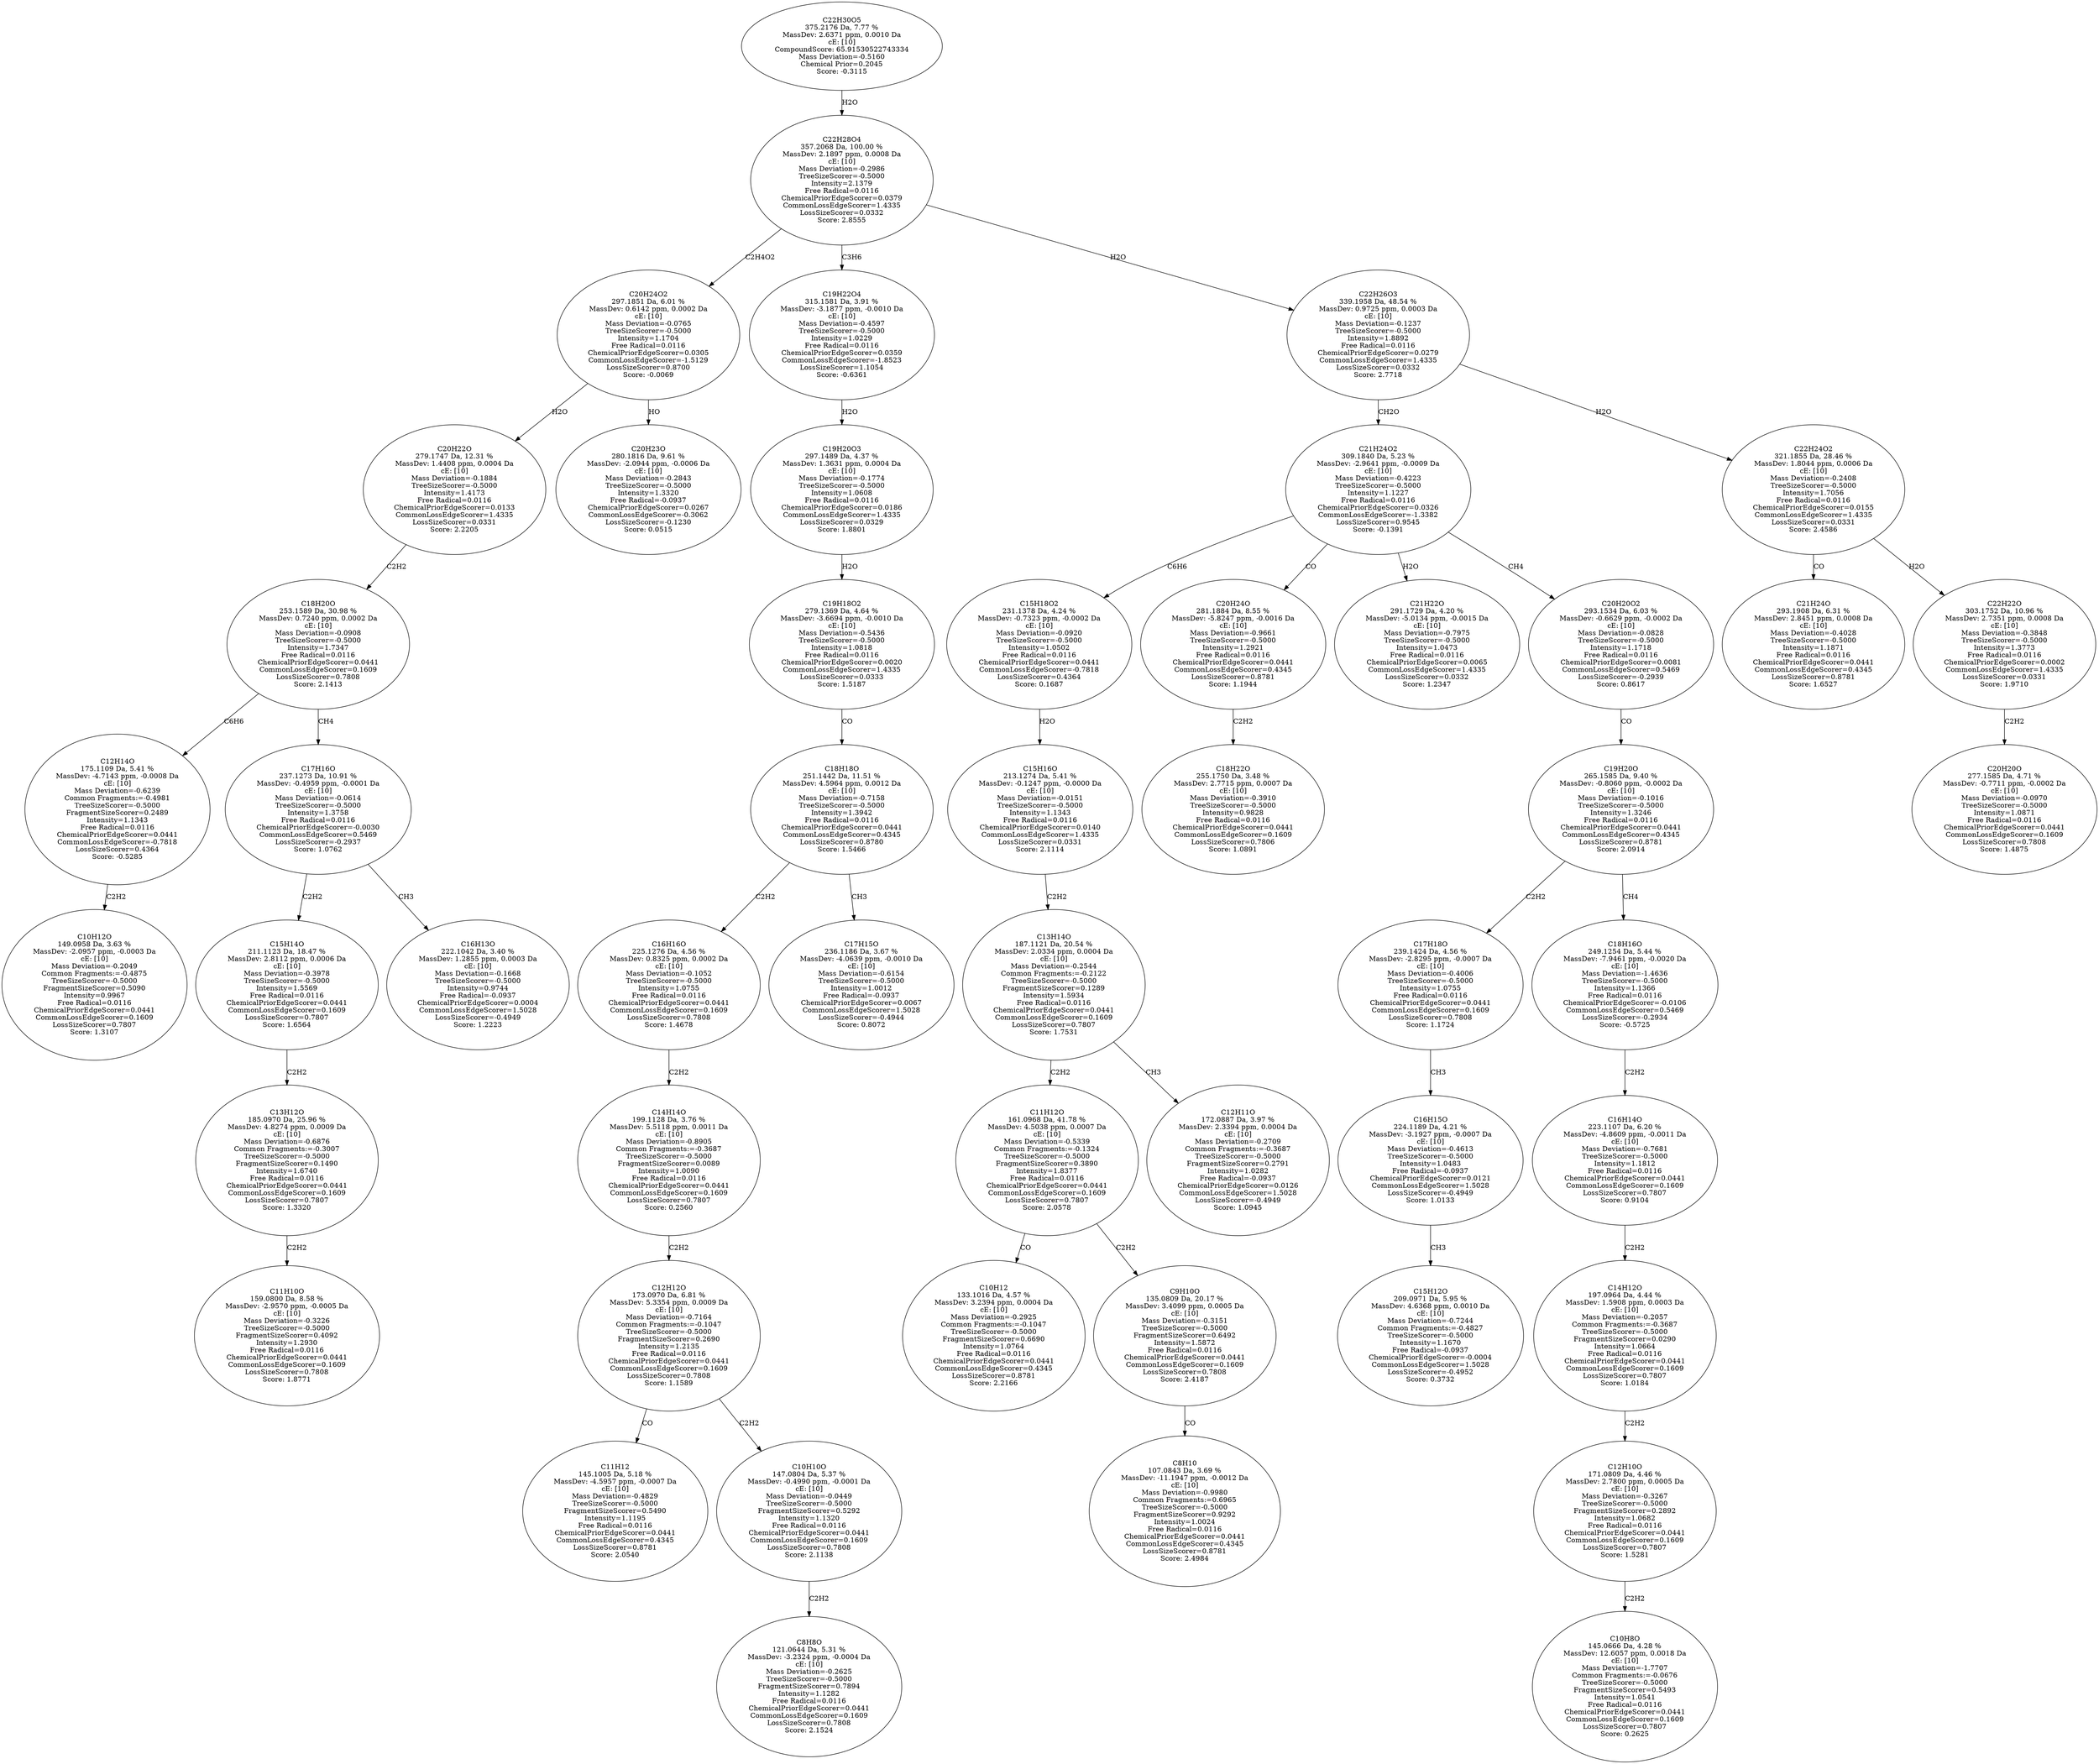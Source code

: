 strict digraph {
v1 [label="C10H12O\n149.0958 Da, 3.63 %\nMassDev: -2.0957 ppm, -0.0003 Da\ncE: [10]\nMass Deviation=-0.2049\nCommon Fragments:=-0.4875\nTreeSizeScorer=-0.5000\nFragmentSizeScorer=0.5090\nIntensity=0.9967\nFree Radical=0.0116\nChemicalPriorEdgeScorer=0.0441\nCommonLossEdgeScorer=0.1609\nLossSizeScorer=0.7807\nScore: 1.3107"];
v2 [label="C12H14O\n175.1109 Da, 5.41 %\nMassDev: -4.7143 ppm, -0.0008 Da\ncE: [10]\nMass Deviation=-0.6239\nCommon Fragments:=-0.4981\nTreeSizeScorer=-0.5000\nFragmentSizeScorer=0.2489\nIntensity=1.1343\nFree Radical=0.0116\nChemicalPriorEdgeScorer=0.0441\nCommonLossEdgeScorer=-0.7818\nLossSizeScorer=0.4364\nScore: -0.5285"];
v3 [label="C11H10O\n159.0800 Da, 8.58 %\nMassDev: -2.9570 ppm, -0.0005 Da\ncE: [10]\nMass Deviation=-0.3226\nTreeSizeScorer=-0.5000\nFragmentSizeScorer=0.4092\nIntensity=1.2930\nFree Radical=0.0116\nChemicalPriorEdgeScorer=0.0441\nCommonLossEdgeScorer=0.1609\nLossSizeScorer=0.7808\nScore: 1.8771"];
v4 [label="C13H12O\n185.0970 Da, 25.96 %\nMassDev: 4.8274 ppm, 0.0009 Da\ncE: [10]\nMass Deviation=-0.6876\nCommon Fragments:=-0.3007\nTreeSizeScorer=-0.5000\nFragmentSizeScorer=0.1490\nIntensity=1.6740\nFree Radical=0.0116\nChemicalPriorEdgeScorer=0.0441\nCommonLossEdgeScorer=0.1609\nLossSizeScorer=0.7807\nScore: 1.3320"];
v5 [label="C15H14O\n211.1123 Da, 18.47 %\nMassDev: 2.8112 ppm, 0.0006 Da\ncE: [10]\nMass Deviation=-0.3978\nTreeSizeScorer=-0.5000\nIntensity=1.5569\nFree Radical=0.0116\nChemicalPriorEdgeScorer=0.0441\nCommonLossEdgeScorer=0.1609\nLossSizeScorer=0.7807\nScore: 1.6564"];
v6 [label="C16H13O\n222.1042 Da, 3.40 %\nMassDev: 1.2855 ppm, 0.0003 Da\ncE: [10]\nMass Deviation=-0.1668\nTreeSizeScorer=-0.5000\nIntensity=0.9744\nFree Radical=-0.0937\nChemicalPriorEdgeScorer=0.0004\nCommonLossEdgeScorer=1.5028\nLossSizeScorer=-0.4949\nScore: 1.2223"];
v7 [label="C17H16O\n237.1273 Da, 10.91 %\nMassDev: -0.4959 ppm, -0.0001 Da\ncE: [10]\nMass Deviation=-0.0614\nTreeSizeScorer=-0.5000\nIntensity=1.3758\nFree Radical=0.0116\nChemicalPriorEdgeScorer=-0.0030\nCommonLossEdgeScorer=0.5469\nLossSizeScorer=-0.2937\nScore: 1.0762"];
v8 [label="C18H20O\n253.1589 Da, 30.98 %\nMassDev: 0.7240 ppm, 0.0002 Da\ncE: [10]\nMass Deviation=-0.0908\nTreeSizeScorer=-0.5000\nIntensity=1.7347\nFree Radical=0.0116\nChemicalPriorEdgeScorer=0.0441\nCommonLossEdgeScorer=0.1609\nLossSizeScorer=0.7808\nScore: 2.1413"];
v9 [label="C20H22O\n279.1747 Da, 12.31 %\nMassDev: 1.4408 ppm, 0.0004 Da\ncE: [10]\nMass Deviation=-0.1884\nTreeSizeScorer=-0.5000\nIntensity=1.4173\nFree Radical=0.0116\nChemicalPriorEdgeScorer=0.0133\nCommonLossEdgeScorer=1.4335\nLossSizeScorer=0.0331\nScore: 2.2205"];
v10 [label="C20H23O\n280.1816 Da, 9.61 %\nMassDev: -2.0944 ppm, -0.0006 Da\ncE: [10]\nMass Deviation=-0.2843\nTreeSizeScorer=-0.5000\nIntensity=1.3320\nFree Radical=-0.0937\nChemicalPriorEdgeScorer=0.0267\nCommonLossEdgeScorer=-0.3062\nLossSizeScorer=-0.1230\nScore: 0.0515"];
v11 [label="C20H24O2\n297.1851 Da, 6.01 %\nMassDev: 0.6142 ppm, 0.0002 Da\ncE: [10]\nMass Deviation=-0.0765\nTreeSizeScorer=-0.5000\nIntensity=1.1704\nFree Radical=0.0116\nChemicalPriorEdgeScorer=0.0305\nCommonLossEdgeScorer=-1.5129\nLossSizeScorer=0.8700\nScore: -0.0069"];
v12 [label="C11H12\n145.1005 Da, 5.18 %\nMassDev: -4.5957 ppm, -0.0007 Da\ncE: [10]\nMass Deviation=-0.4829\nTreeSizeScorer=-0.5000\nFragmentSizeScorer=0.5490\nIntensity=1.1195\nFree Radical=0.0116\nChemicalPriorEdgeScorer=0.0441\nCommonLossEdgeScorer=0.4345\nLossSizeScorer=0.8781\nScore: 2.0540"];
v13 [label="C8H8O\n121.0644 Da, 5.31 %\nMassDev: -3.2324 ppm, -0.0004 Da\ncE: [10]\nMass Deviation=-0.2625\nTreeSizeScorer=-0.5000\nFragmentSizeScorer=0.7894\nIntensity=1.1282\nFree Radical=0.0116\nChemicalPriorEdgeScorer=0.0441\nCommonLossEdgeScorer=0.1609\nLossSizeScorer=0.7808\nScore: 2.1524"];
v14 [label="C10H10O\n147.0804 Da, 5.37 %\nMassDev: -0.4990 ppm, -0.0001 Da\ncE: [10]\nMass Deviation=-0.0449\nTreeSizeScorer=-0.5000\nFragmentSizeScorer=0.5292\nIntensity=1.1320\nFree Radical=0.0116\nChemicalPriorEdgeScorer=0.0441\nCommonLossEdgeScorer=0.1609\nLossSizeScorer=0.7808\nScore: 2.1138"];
v15 [label="C12H12O\n173.0970 Da, 6.81 %\nMassDev: 5.3354 ppm, 0.0009 Da\ncE: [10]\nMass Deviation=-0.7164\nCommon Fragments:=-0.1047\nTreeSizeScorer=-0.5000\nFragmentSizeScorer=0.2690\nIntensity=1.2135\nFree Radical=0.0116\nChemicalPriorEdgeScorer=0.0441\nCommonLossEdgeScorer=0.1609\nLossSizeScorer=0.7808\nScore: 1.1589"];
v16 [label="C14H14O\n199.1128 Da, 3.76 %\nMassDev: 5.5118 ppm, 0.0011 Da\ncE: [10]\nMass Deviation=-0.8905\nCommon Fragments:=-0.3687\nTreeSizeScorer=-0.5000\nFragmentSizeScorer=0.0089\nIntensity=1.0090\nFree Radical=0.0116\nChemicalPriorEdgeScorer=0.0441\nCommonLossEdgeScorer=0.1609\nLossSizeScorer=0.7807\nScore: 0.2560"];
v17 [label="C16H16O\n225.1276 Da, 4.56 %\nMassDev: 0.8325 ppm, 0.0002 Da\ncE: [10]\nMass Deviation=-0.1052\nTreeSizeScorer=-0.5000\nIntensity=1.0755\nFree Radical=0.0116\nChemicalPriorEdgeScorer=0.0441\nCommonLossEdgeScorer=0.1609\nLossSizeScorer=0.7808\nScore: 1.4678"];
v18 [label="C17H15O\n236.1186 Da, 3.67 %\nMassDev: -4.0639 ppm, -0.0010 Da\ncE: [10]\nMass Deviation=-0.6154\nTreeSizeScorer=-0.5000\nIntensity=1.0012\nFree Radical=-0.0937\nChemicalPriorEdgeScorer=0.0067\nCommonLossEdgeScorer=1.5028\nLossSizeScorer=-0.4944\nScore: 0.8072"];
v19 [label="C18H18O\n251.1442 Da, 11.51 %\nMassDev: 4.5964 ppm, 0.0012 Da\ncE: [10]\nMass Deviation=-0.7158\nTreeSizeScorer=-0.5000\nIntensity=1.3942\nFree Radical=0.0116\nChemicalPriorEdgeScorer=0.0441\nCommonLossEdgeScorer=0.4345\nLossSizeScorer=0.8780\nScore: 1.5466"];
v20 [label="C19H18O2\n279.1369 Da, 4.64 %\nMassDev: -3.6694 ppm, -0.0010 Da\ncE: [10]\nMass Deviation=-0.5436\nTreeSizeScorer=-0.5000\nIntensity=1.0818\nFree Radical=0.0116\nChemicalPriorEdgeScorer=0.0020\nCommonLossEdgeScorer=1.4335\nLossSizeScorer=0.0333\nScore: 1.5187"];
v21 [label="C19H20O3\n297.1489 Da, 4.37 %\nMassDev: 1.3631 ppm, 0.0004 Da\ncE: [10]\nMass Deviation=-0.1774\nTreeSizeScorer=-0.5000\nIntensity=1.0608\nFree Radical=0.0116\nChemicalPriorEdgeScorer=0.0186\nCommonLossEdgeScorer=1.4335\nLossSizeScorer=0.0329\nScore: 1.8801"];
v22 [label="C19H22O4\n315.1581 Da, 3.91 %\nMassDev: -3.1877 ppm, -0.0010 Da\ncE: [10]\nMass Deviation=-0.4597\nTreeSizeScorer=-0.5000\nIntensity=1.0229\nFree Radical=0.0116\nChemicalPriorEdgeScorer=0.0359\nCommonLossEdgeScorer=-1.8523\nLossSizeScorer=1.1054\nScore: -0.6361"];
v23 [label="C10H12\n133.1016 Da, 4.57 %\nMassDev: 3.2394 ppm, 0.0004 Da\ncE: [10]\nMass Deviation=-0.2925\nCommon Fragments:=-0.1047\nTreeSizeScorer=-0.5000\nFragmentSizeScorer=0.6690\nIntensity=1.0764\nFree Radical=0.0116\nChemicalPriorEdgeScorer=0.0441\nCommonLossEdgeScorer=0.4345\nLossSizeScorer=0.8781\nScore: 2.2166"];
v24 [label="C8H10\n107.0843 Da, 3.69 %\nMassDev: -11.1947 ppm, -0.0012 Da\ncE: [10]\nMass Deviation=-0.9980\nCommon Fragments:=0.6965\nTreeSizeScorer=-0.5000\nFragmentSizeScorer=0.9292\nIntensity=1.0024\nFree Radical=0.0116\nChemicalPriorEdgeScorer=0.0441\nCommonLossEdgeScorer=0.4345\nLossSizeScorer=0.8781\nScore: 2.4984"];
v25 [label="C9H10O\n135.0809 Da, 20.17 %\nMassDev: 3.4099 ppm, 0.0005 Da\ncE: [10]\nMass Deviation=-0.3151\nTreeSizeScorer=-0.5000\nFragmentSizeScorer=0.6492\nIntensity=1.5872\nFree Radical=0.0116\nChemicalPriorEdgeScorer=0.0441\nCommonLossEdgeScorer=0.1609\nLossSizeScorer=0.7808\nScore: 2.4187"];
v26 [label="C11H12O\n161.0968 Da, 41.78 %\nMassDev: 4.5038 ppm, 0.0007 Da\ncE: [10]\nMass Deviation=-0.5339\nCommon Fragments:=-0.1324\nTreeSizeScorer=-0.5000\nFragmentSizeScorer=0.3890\nIntensity=1.8377\nFree Radical=0.0116\nChemicalPriorEdgeScorer=0.0441\nCommonLossEdgeScorer=0.1609\nLossSizeScorer=0.7807\nScore: 2.0578"];
v27 [label="C12H11O\n172.0887 Da, 3.97 %\nMassDev: 2.3394 ppm, 0.0004 Da\ncE: [10]\nMass Deviation=-0.2709\nCommon Fragments:=-0.3687\nTreeSizeScorer=-0.5000\nFragmentSizeScorer=0.2791\nIntensity=1.0282\nFree Radical=-0.0937\nChemicalPriorEdgeScorer=0.0126\nCommonLossEdgeScorer=1.5028\nLossSizeScorer=-0.4949\nScore: 1.0945"];
v28 [label="C13H14O\n187.1121 Da, 20.54 %\nMassDev: 2.0334 ppm, 0.0004 Da\ncE: [10]\nMass Deviation=-0.2544\nCommon Fragments:=-0.2122\nTreeSizeScorer=-0.5000\nFragmentSizeScorer=0.1289\nIntensity=1.5934\nFree Radical=0.0116\nChemicalPriorEdgeScorer=0.0441\nCommonLossEdgeScorer=0.1609\nLossSizeScorer=0.7807\nScore: 1.7531"];
v29 [label="C15H16O\n213.1274 Da, 5.41 %\nMassDev: -0.1247 ppm, -0.0000 Da\ncE: [10]\nMass Deviation=-0.0151\nTreeSizeScorer=-0.5000\nIntensity=1.1343\nFree Radical=0.0116\nChemicalPriorEdgeScorer=0.0140\nCommonLossEdgeScorer=1.4335\nLossSizeScorer=0.0331\nScore: 2.1114"];
v30 [label="C15H18O2\n231.1378 Da, 4.24 %\nMassDev: -0.7323 ppm, -0.0002 Da\ncE: [10]\nMass Deviation=-0.0920\nTreeSizeScorer=-0.5000\nIntensity=1.0502\nFree Radical=0.0116\nChemicalPriorEdgeScorer=0.0441\nCommonLossEdgeScorer=-0.7818\nLossSizeScorer=0.4364\nScore: 0.1687"];
v31 [label="C18H22O\n255.1750 Da, 3.48 %\nMassDev: 2.7715 ppm, 0.0007 Da\ncE: [10]\nMass Deviation=-0.3910\nTreeSizeScorer=-0.5000\nIntensity=0.9828\nFree Radical=0.0116\nChemicalPriorEdgeScorer=0.0441\nCommonLossEdgeScorer=0.1609\nLossSizeScorer=0.7806\nScore: 1.0891"];
v32 [label="C20H24O\n281.1884 Da, 8.55 %\nMassDev: -5.8247 ppm, -0.0016 Da\ncE: [10]\nMass Deviation=-0.9661\nTreeSizeScorer=-0.5000\nIntensity=1.2921\nFree Radical=0.0116\nChemicalPriorEdgeScorer=0.0441\nCommonLossEdgeScorer=0.4345\nLossSizeScorer=0.8781\nScore: 1.1944"];
v33 [label="C21H22O\n291.1729 Da, 4.20 %\nMassDev: -5.0134 ppm, -0.0015 Da\ncE: [10]\nMass Deviation=-0.7975\nTreeSizeScorer=-0.5000\nIntensity=1.0473\nFree Radical=0.0116\nChemicalPriorEdgeScorer=0.0065\nCommonLossEdgeScorer=1.4335\nLossSizeScorer=0.0332\nScore: 1.2347"];
v34 [label="C15H12O\n209.0971 Da, 5.95 %\nMassDev: 4.6368 ppm, 0.0010 Da\ncE: [10]\nMass Deviation=-0.7244\nCommon Fragments:=-0.4827\nTreeSizeScorer=-0.5000\nIntensity=1.1670\nFree Radical=-0.0937\nChemicalPriorEdgeScorer=-0.0004\nCommonLossEdgeScorer=1.5028\nLossSizeScorer=-0.4952\nScore: 0.3732"];
v35 [label="C16H15O\n224.1189 Da, 4.21 %\nMassDev: -3.1927 ppm, -0.0007 Da\ncE: [10]\nMass Deviation=-0.4613\nTreeSizeScorer=-0.5000\nIntensity=1.0483\nFree Radical=-0.0937\nChemicalPriorEdgeScorer=0.0121\nCommonLossEdgeScorer=1.5028\nLossSizeScorer=-0.4949\nScore: 1.0133"];
v36 [label="C17H18O\n239.1424 Da, 4.56 %\nMassDev: -2.8295 ppm, -0.0007 Da\ncE: [10]\nMass Deviation=-0.4006\nTreeSizeScorer=-0.5000\nIntensity=1.0755\nFree Radical=0.0116\nChemicalPriorEdgeScorer=0.0441\nCommonLossEdgeScorer=0.1609\nLossSizeScorer=0.7808\nScore: 1.1724"];
v37 [label="C10H8O\n145.0666 Da, 4.28 %\nMassDev: 12.6057 ppm, 0.0018 Da\ncE: [10]\nMass Deviation=-1.7707\nCommon Fragments:=-0.0676\nTreeSizeScorer=-0.5000\nFragmentSizeScorer=0.5493\nIntensity=1.0541\nFree Radical=0.0116\nChemicalPriorEdgeScorer=0.0441\nCommonLossEdgeScorer=0.1609\nLossSizeScorer=0.7807\nScore: 0.2625"];
v38 [label="C12H10O\n171.0809 Da, 4.46 %\nMassDev: 2.7800 ppm, 0.0005 Da\ncE: [10]\nMass Deviation=-0.3267\nTreeSizeScorer=-0.5000\nFragmentSizeScorer=0.2892\nIntensity=1.0682\nFree Radical=0.0116\nChemicalPriorEdgeScorer=0.0441\nCommonLossEdgeScorer=0.1609\nLossSizeScorer=0.7807\nScore: 1.5281"];
v39 [label="C14H12O\n197.0964 Da, 4.44 %\nMassDev: 1.5908 ppm, 0.0003 Da\ncE: [10]\nMass Deviation=-0.2057\nCommon Fragments:=-0.3687\nTreeSizeScorer=-0.5000\nFragmentSizeScorer=0.0290\nIntensity=1.0664\nFree Radical=0.0116\nChemicalPriorEdgeScorer=0.0441\nCommonLossEdgeScorer=0.1609\nLossSizeScorer=0.7807\nScore: 1.0184"];
v40 [label="C16H14O\n223.1107 Da, 6.20 %\nMassDev: -4.8609 ppm, -0.0011 Da\ncE: [10]\nMass Deviation=-0.7681\nTreeSizeScorer=-0.5000\nIntensity=1.1812\nFree Radical=0.0116\nChemicalPriorEdgeScorer=0.0441\nCommonLossEdgeScorer=0.1609\nLossSizeScorer=0.7807\nScore: 0.9104"];
v41 [label="C18H16O\n249.1254 Da, 5.44 %\nMassDev: -7.9461 ppm, -0.0020 Da\ncE: [10]\nMass Deviation=-1.4636\nTreeSizeScorer=-0.5000\nIntensity=1.1366\nFree Radical=0.0116\nChemicalPriorEdgeScorer=-0.0106\nCommonLossEdgeScorer=0.5469\nLossSizeScorer=-0.2934\nScore: -0.5725"];
v42 [label="C19H20O\n265.1585 Da, 9.40 %\nMassDev: -0.8060 ppm, -0.0002 Da\ncE: [10]\nMass Deviation=-0.1016\nTreeSizeScorer=-0.5000\nIntensity=1.3246\nFree Radical=0.0116\nChemicalPriorEdgeScorer=0.0441\nCommonLossEdgeScorer=0.4345\nLossSizeScorer=0.8781\nScore: 2.0914"];
v43 [label="C20H20O2\n293.1534 Da, 6.03 %\nMassDev: -0.6629 ppm, -0.0002 Da\ncE: [10]\nMass Deviation=-0.0828\nTreeSizeScorer=-0.5000\nIntensity=1.1718\nFree Radical=0.0116\nChemicalPriorEdgeScorer=0.0081\nCommonLossEdgeScorer=0.5469\nLossSizeScorer=-0.2939\nScore: 0.8617"];
v44 [label="C21H24O2\n309.1840 Da, 5.23 %\nMassDev: -2.9641 ppm, -0.0009 Da\ncE: [10]\nMass Deviation=-0.4223\nTreeSizeScorer=-0.5000\nIntensity=1.1227\nFree Radical=0.0116\nChemicalPriorEdgeScorer=0.0326\nCommonLossEdgeScorer=-1.3382\nLossSizeScorer=0.9545\nScore: -0.1391"];
v45 [label="C21H24O\n293.1908 Da, 6.31 %\nMassDev: 2.8451 ppm, 0.0008 Da\ncE: [10]\nMass Deviation=-0.4028\nTreeSizeScorer=-0.5000\nIntensity=1.1871\nFree Radical=0.0116\nChemicalPriorEdgeScorer=0.0441\nCommonLossEdgeScorer=0.4345\nLossSizeScorer=0.8781\nScore: 1.6527"];
v46 [label="C20H20O\n277.1585 Da, 4.71 %\nMassDev: -0.7711 ppm, -0.0002 Da\ncE: [10]\nMass Deviation=-0.0970\nTreeSizeScorer=-0.5000\nIntensity=1.0871\nFree Radical=0.0116\nChemicalPriorEdgeScorer=0.0441\nCommonLossEdgeScorer=0.1609\nLossSizeScorer=0.7808\nScore: 1.4875"];
v47 [label="C22H22O\n303.1752 Da, 10.96 %\nMassDev: 2.7351 ppm, 0.0008 Da\ncE: [10]\nMass Deviation=-0.3848\nTreeSizeScorer=-0.5000\nIntensity=1.3773\nFree Radical=0.0116\nChemicalPriorEdgeScorer=0.0002\nCommonLossEdgeScorer=1.4335\nLossSizeScorer=0.0331\nScore: 1.9710"];
v48 [label="C22H24O2\n321.1855 Da, 28.46 %\nMassDev: 1.8044 ppm, 0.0006 Da\ncE: [10]\nMass Deviation=-0.2408\nTreeSizeScorer=-0.5000\nIntensity=1.7056\nFree Radical=0.0116\nChemicalPriorEdgeScorer=0.0155\nCommonLossEdgeScorer=1.4335\nLossSizeScorer=0.0331\nScore: 2.4586"];
v49 [label="C22H26O3\n339.1958 Da, 48.54 %\nMassDev: 0.9725 ppm, 0.0003 Da\ncE: [10]\nMass Deviation=-0.1237\nTreeSizeScorer=-0.5000\nIntensity=1.8892\nFree Radical=0.0116\nChemicalPriorEdgeScorer=0.0279\nCommonLossEdgeScorer=1.4335\nLossSizeScorer=0.0332\nScore: 2.7718"];
v50 [label="C22H28O4\n357.2068 Da, 100.00 %\nMassDev: 2.1897 ppm, 0.0008 Da\ncE: [10]\nMass Deviation=-0.2986\nTreeSizeScorer=-0.5000\nIntensity=2.1379\nFree Radical=0.0116\nChemicalPriorEdgeScorer=0.0379\nCommonLossEdgeScorer=1.4335\nLossSizeScorer=0.0332\nScore: 2.8555"];
v51 [label="C22H30O5\n375.2176 Da, 7.77 %\nMassDev: 2.6371 ppm, 0.0010 Da\ncE: [10]\nCompoundScore: 65.91530522743334\nMass Deviation=-0.5160\nChemical Prior=0.2045\nScore: -0.3115"];
v2 -> v1 [label="C2H2"];
v8 -> v2 [label="C6H6"];
v4 -> v3 [label="C2H2"];
v5 -> v4 [label="C2H2"];
v7 -> v5 [label="C2H2"];
v7 -> v6 [label="CH3"];
v8 -> v7 [label="CH4"];
v9 -> v8 [label="C2H2"];
v11 -> v9 [label="H2O"];
v11 -> v10 [label="HO"];
v50 -> v11 [label="C2H4O2"];
v15 -> v12 [label="CO"];
v14 -> v13 [label="C2H2"];
v15 -> v14 [label="C2H2"];
v16 -> v15 [label="C2H2"];
v17 -> v16 [label="C2H2"];
v19 -> v17 [label="C2H2"];
v19 -> v18 [label="CH3"];
v20 -> v19 [label="CO"];
v21 -> v20 [label="H2O"];
v22 -> v21 [label="H2O"];
v50 -> v22 [label="C3H6"];
v26 -> v23 [label="CO"];
v25 -> v24 [label="CO"];
v26 -> v25 [label="C2H2"];
v28 -> v26 [label="C2H2"];
v28 -> v27 [label="CH3"];
v29 -> v28 [label="C2H2"];
v30 -> v29 [label="H2O"];
v44 -> v30 [label="C6H6"];
v32 -> v31 [label="C2H2"];
v44 -> v32 [label="CO"];
v44 -> v33 [label="H2O"];
v35 -> v34 [label="CH3"];
v36 -> v35 [label="CH3"];
v42 -> v36 [label="C2H2"];
v38 -> v37 [label="C2H2"];
v39 -> v38 [label="C2H2"];
v40 -> v39 [label="C2H2"];
v41 -> v40 [label="C2H2"];
v42 -> v41 [label="CH4"];
v43 -> v42 [label="CO"];
v44 -> v43 [label="CH4"];
v49 -> v44 [label="CH2O"];
v48 -> v45 [label="CO"];
v47 -> v46 [label="C2H2"];
v48 -> v47 [label="H2O"];
v49 -> v48 [label="H2O"];
v50 -> v49 [label="H2O"];
v51 -> v50 [label="H2O"];
}